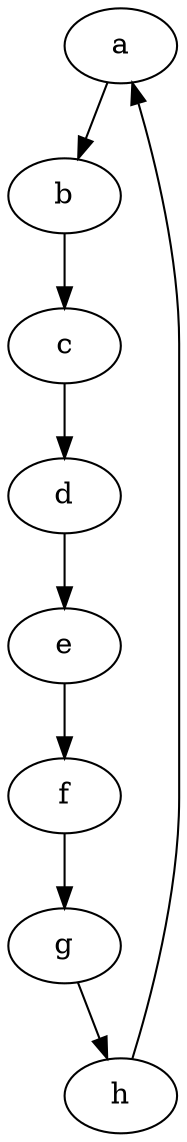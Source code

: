 digraph G {
    "a" [type=P, alive=n];
    "b" [type=B, alive=n];
    "c" [type=C, alive=n];
    "d" [type=B, alive=n];
    "e" [type=P, alive=n];
    "f" [type=B, alive=n];
    "g" [type=C, alive=n];
    "h" [type=B, alive=n];
    "a" -> "b";
    "b" -> "c";
    "c" -> "d";
    "d" -> "e";
    "e" -> "f";
    "f" -> "g";
    "g" -> "h";
    "h" -> "a";
}
